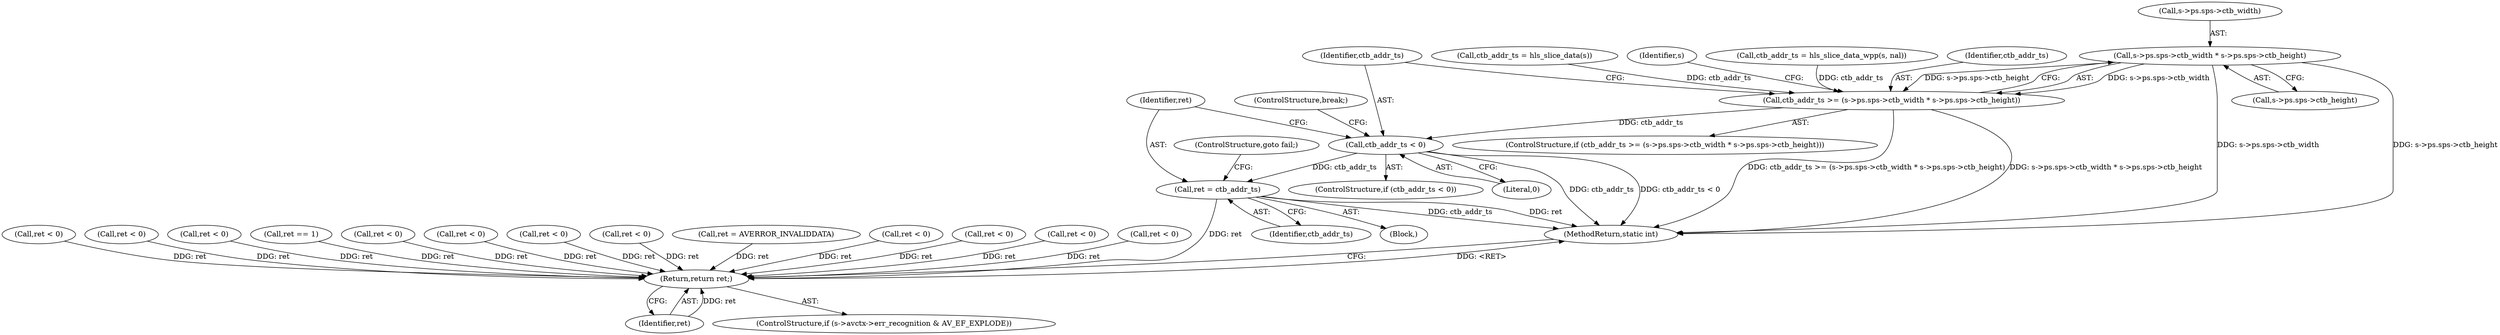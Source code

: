 digraph "0_FFmpeg_54655623a82632e7624714d7b2a3e039dc5faa7e@pointer" {
"1000699" [label="(Call,s->ps.sps->ctb_width * s->ps.sps->ctb_height)"];
"1000697" [label="(Call,ctb_addr_ts >= (s->ps.sps->ctb_width * s->ps.sps->ctb_height))"];
"1000721" [label="(Call,ctb_addr_ts < 0)"];
"1000725" [label="(Call,ret = ctb_addr_ts)"];
"1000773" [label="(Return,return ret;)"];
"1000285" [label="(Call,ret < 0)"];
"1000692" [label="(Call,ctb_addr_ts = hls_slice_data(s))"];
"1000725" [label="(Call,ret = ctb_addr_ts)"];
"1000301" [label="(Call,ret < 0)"];
"1000696" [label="(ControlStructure,if (ctb_addr_ts >= (s->ps.sps->ctb_width * s->ps.sps->ctb_height)))"];
"1000642" [label="(Call,ret < 0)"];
"1000777" [label="(MethodReturn,static int)"];
"1000394" [label="(Call,ret == 1)"];
"1000717" [label="(Identifier,s)"];
"1000726" [label="(Identifier,ret)"];
"1000666" [label="(Call,ret < 0)"];
"1000700" [label="(Call,s->ps.sps->ctb_width)"];
"1000176" [label="(Call,ret < 0)"];
"1000248" [label="(Call,ret < 0)"];
"1000727" [label="(Identifier,ctb_addr_ts)"];
"1000728" [label="(ControlStructure,goto fail;)"];
"1000722" [label="(Identifier,ctb_addr_ts)"];
"1000229" [label="(Call,ret < 0)"];
"1000398" [label="(Call,ret = AVERROR_INVALIDDATA)"];
"1000720" [label="(ControlStructure,if (ctb_addr_ts < 0))"];
"1000339" [label="(Call,ret < 0)"];
"1000724" [label="(Block,)"];
"1000773" [label="(Return,return ret;)"];
"1000774" [label="(Identifier,ret)"];
"1000697" [label="(Call,ctb_addr_ts >= (s->ps.sps->ctb_width * s->ps.sps->ctb_height))"];
"1000192" [label="(Call,ret < 0)"];
"1000609" [label="(Call,ret < 0)"];
"1000723" [label="(Literal,0)"];
"1000729" [label="(ControlStructure,break;)"];
"1000707" [label="(Call,s->ps.sps->ctb_height)"];
"1000686" [label="(Call,ctb_addr_ts = hls_slice_data_wpp(s, nal))"];
"1000765" [label="(ControlStructure,if (s->avctx->err_recognition & AV_EF_EXPLODE))"];
"1000699" [label="(Call,s->ps.sps->ctb_width * s->ps.sps->ctb_height)"];
"1000721" [label="(Call,ctb_addr_ts < 0)"];
"1000698" [label="(Identifier,ctb_addr_ts)"];
"1000362" [label="(Call,ret < 0)"];
"1000699" -> "1000697"  [label="AST: "];
"1000699" -> "1000707"  [label="CFG: "];
"1000700" -> "1000699"  [label="AST: "];
"1000707" -> "1000699"  [label="AST: "];
"1000697" -> "1000699"  [label="CFG: "];
"1000699" -> "1000777"  [label="DDG: s->ps.sps->ctb_width"];
"1000699" -> "1000777"  [label="DDG: s->ps.sps->ctb_height"];
"1000699" -> "1000697"  [label="DDG: s->ps.sps->ctb_width"];
"1000699" -> "1000697"  [label="DDG: s->ps.sps->ctb_height"];
"1000697" -> "1000696"  [label="AST: "];
"1000698" -> "1000697"  [label="AST: "];
"1000717" -> "1000697"  [label="CFG: "];
"1000722" -> "1000697"  [label="CFG: "];
"1000697" -> "1000777"  [label="DDG: ctb_addr_ts >= (s->ps.sps->ctb_width * s->ps.sps->ctb_height)"];
"1000697" -> "1000777"  [label="DDG: s->ps.sps->ctb_width * s->ps.sps->ctb_height"];
"1000692" -> "1000697"  [label="DDG: ctb_addr_ts"];
"1000686" -> "1000697"  [label="DDG: ctb_addr_ts"];
"1000697" -> "1000721"  [label="DDG: ctb_addr_ts"];
"1000721" -> "1000720"  [label="AST: "];
"1000721" -> "1000723"  [label="CFG: "];
"1000722" -> "1000721"  [label="AST: "];
"1000723" -> "1000721"  [label="AST: "];
"1000726" -> "1000721"  [label="CFG: "];
"1000729" -> "1000721"  [label="CFG: "];
"1000721" -> "1000777"  [label="DDG: ctb_addr_ts < 0"];
"1000721" -> "1000777"  [label="DDG: ctb_addr_ts"];
"1000721" -> "1000725"  [label="DDG: ctb_addr_ts"];
"1000725" -> "1000724"  [label="AST: "];
"1000725" -> "1000727"  [label="CFG: "];
"1000726" -> "1000725"  [label="AST: "];
"1000727" -> "1000725"  [label="AST: "];
"1000728" -> "1000725"  [label="CFG: "];
"1000725" -> "1000777"  [label="DDG: ctb_addr_ts"];
"1000725" -> "1000777"  [label="DDG: ret"];
"1000725" -> "1000773"  [label="DDG: ret"];
"1000773" -> "1000765"  [label="AST: "];
"1000773" -> "1000774"  [label="CFG: "];
"1000774" -> "1000773"  [label="AST: "];
"1000777" -> "1000773"  [label="CFG: "];
"1000773" -> "1000777"  [label="DDG: <RET>"];
"1000774" -> "1000773"  [label="DDG: ret"];
"1000642" -> "1000773"  [label="DDG: ret"];
"1000285" -> "1000773"  [label="DDG: ret"];
"1000609" -> "1000773"  [label="DDG: ret"];
"1000301" -> "1000773"  [label="DDG: ret"];
"1000229" -> "1000773"  [label="DDG: ret"];
"1000176" -> "1000773"  [label="DDG: ret"];
"1000339" -> "1000773"  [label="DDG: ret"];
"1000192" -> "1000773"  [label="DDG: ret"];
"1000398" -> "1000773"  [label="DDG: ret"];
"1000248" -> "1000773"  [label="DDG: ret"];
"1000362" -> "1000773"  [label="DDG: ret"];
"1000394" -> "1000773"  [label="DDG: ret"];
"1000666" -> "1000773"  [label="DDG: ret"];
}
